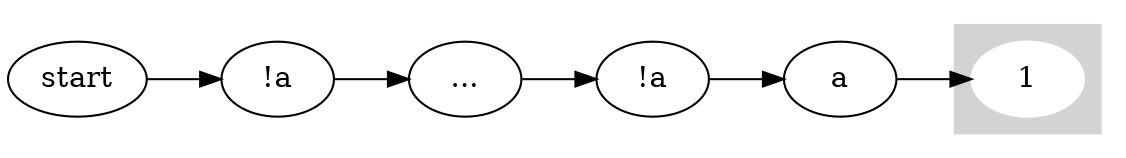 digraph G {
	rankdir=LR
	start [label=start]
	0 [label="!a"]
	start -> 0
	1 [label="..."]
	0 -> 1
	2 [label="!a"]
	1 -> 2
	3 [label=a]
	2 -> 3
	subgraph cluster_0 {
		node [color=white style=filled]
		4 [label=1]
		color=lightgrey style=filled
	}
	3 -> 4
}

